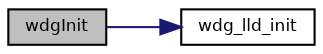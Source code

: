 digraph "wdgInit"
{
  bgcolor="transparent";
  edge [fontname="Helvetica",fontsize="8",labelfontname="Helvetica",labelfontsize="8"];
  node [fontname="Helvetica",fontsize="8",shape=record];
  rankdir="LR";
  Node4 [label="wdgInit",height=0.2,width=0.4,color="black", fillcolor="grey75", style="filled", fontcolor="black"];
  Node4 -> Node5 [color="midnightblue",fontsize="8",style="solid",fontname="Helvetica"];
  Node5 [label="wdg_lld_init",height=0.2,width=0.4,color="black",URL="$group___w_d_g.html#ga0f935d4305ab2667bf5b55f934b9eb69",tooltip="Low level WDG driver initialization. "];
}
